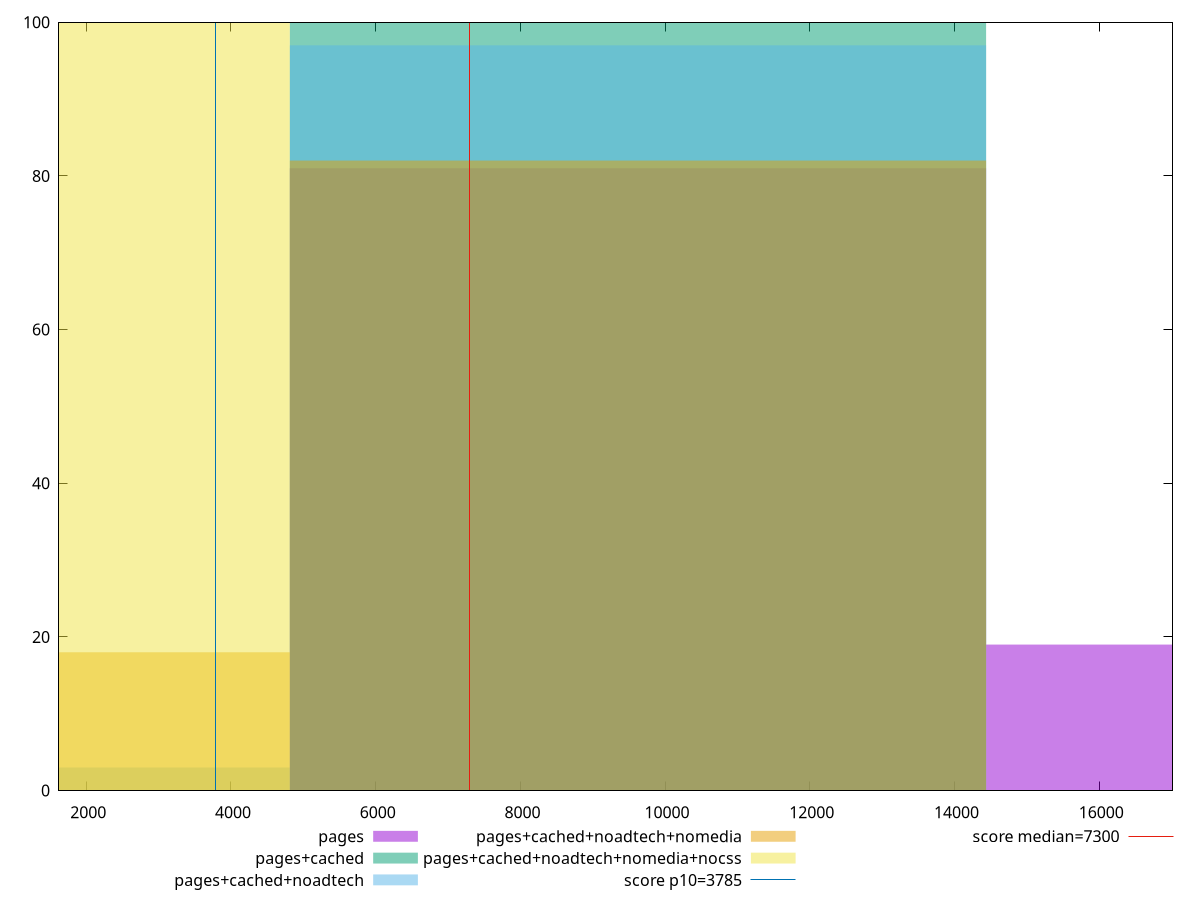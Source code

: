 reset

$pages <<EOF
19249.742376236914 19
9624.871188118457 81
EOF

$pagesCached <<EOF
9624.871188118457 100
EOF

$pagesCachedNoadtech <<EOF
9624.871188118457 97
0 3
EOF

$pagesCachedNoadtechNomedia <<EOF
9624.871188118457 82
0 18
EOF

$pagesCachedNoadtechNomediaNocss <<EOF
0 100
EOF

set key outside below
set boxwidth 9624.871188118457
set xrange [1622.5395000000003:17013.625]
set yrange [0:100]
set trange [0:100]
set style fill transparent solid 0.5 noborder

set parametric
set terminal svg size 640, 530 enhanced background rgb 'white'
set output "report_00025_2021-02-22T21:38:55.199Z/interactive/comparison/histogram/all_raw.svg"

plot $pages title "pages" with boxes, \
     $pagesCached title "pages+cached" with boxes, \
     $pagesCachedNoadtech title "pages+cached+noadtech" with boxes, \
     $pagesCachedNoadtechNomedia title "pages+cached+noadtech+nomedia" with boxes, \
     $pagesCachedNoadtechNomediaNocss title "pages+cached+noadtech+nomedia+nocss" with boxes, \
     3785,t title "score p10=3785", \
     7300,t title "score median=7300"

reset

